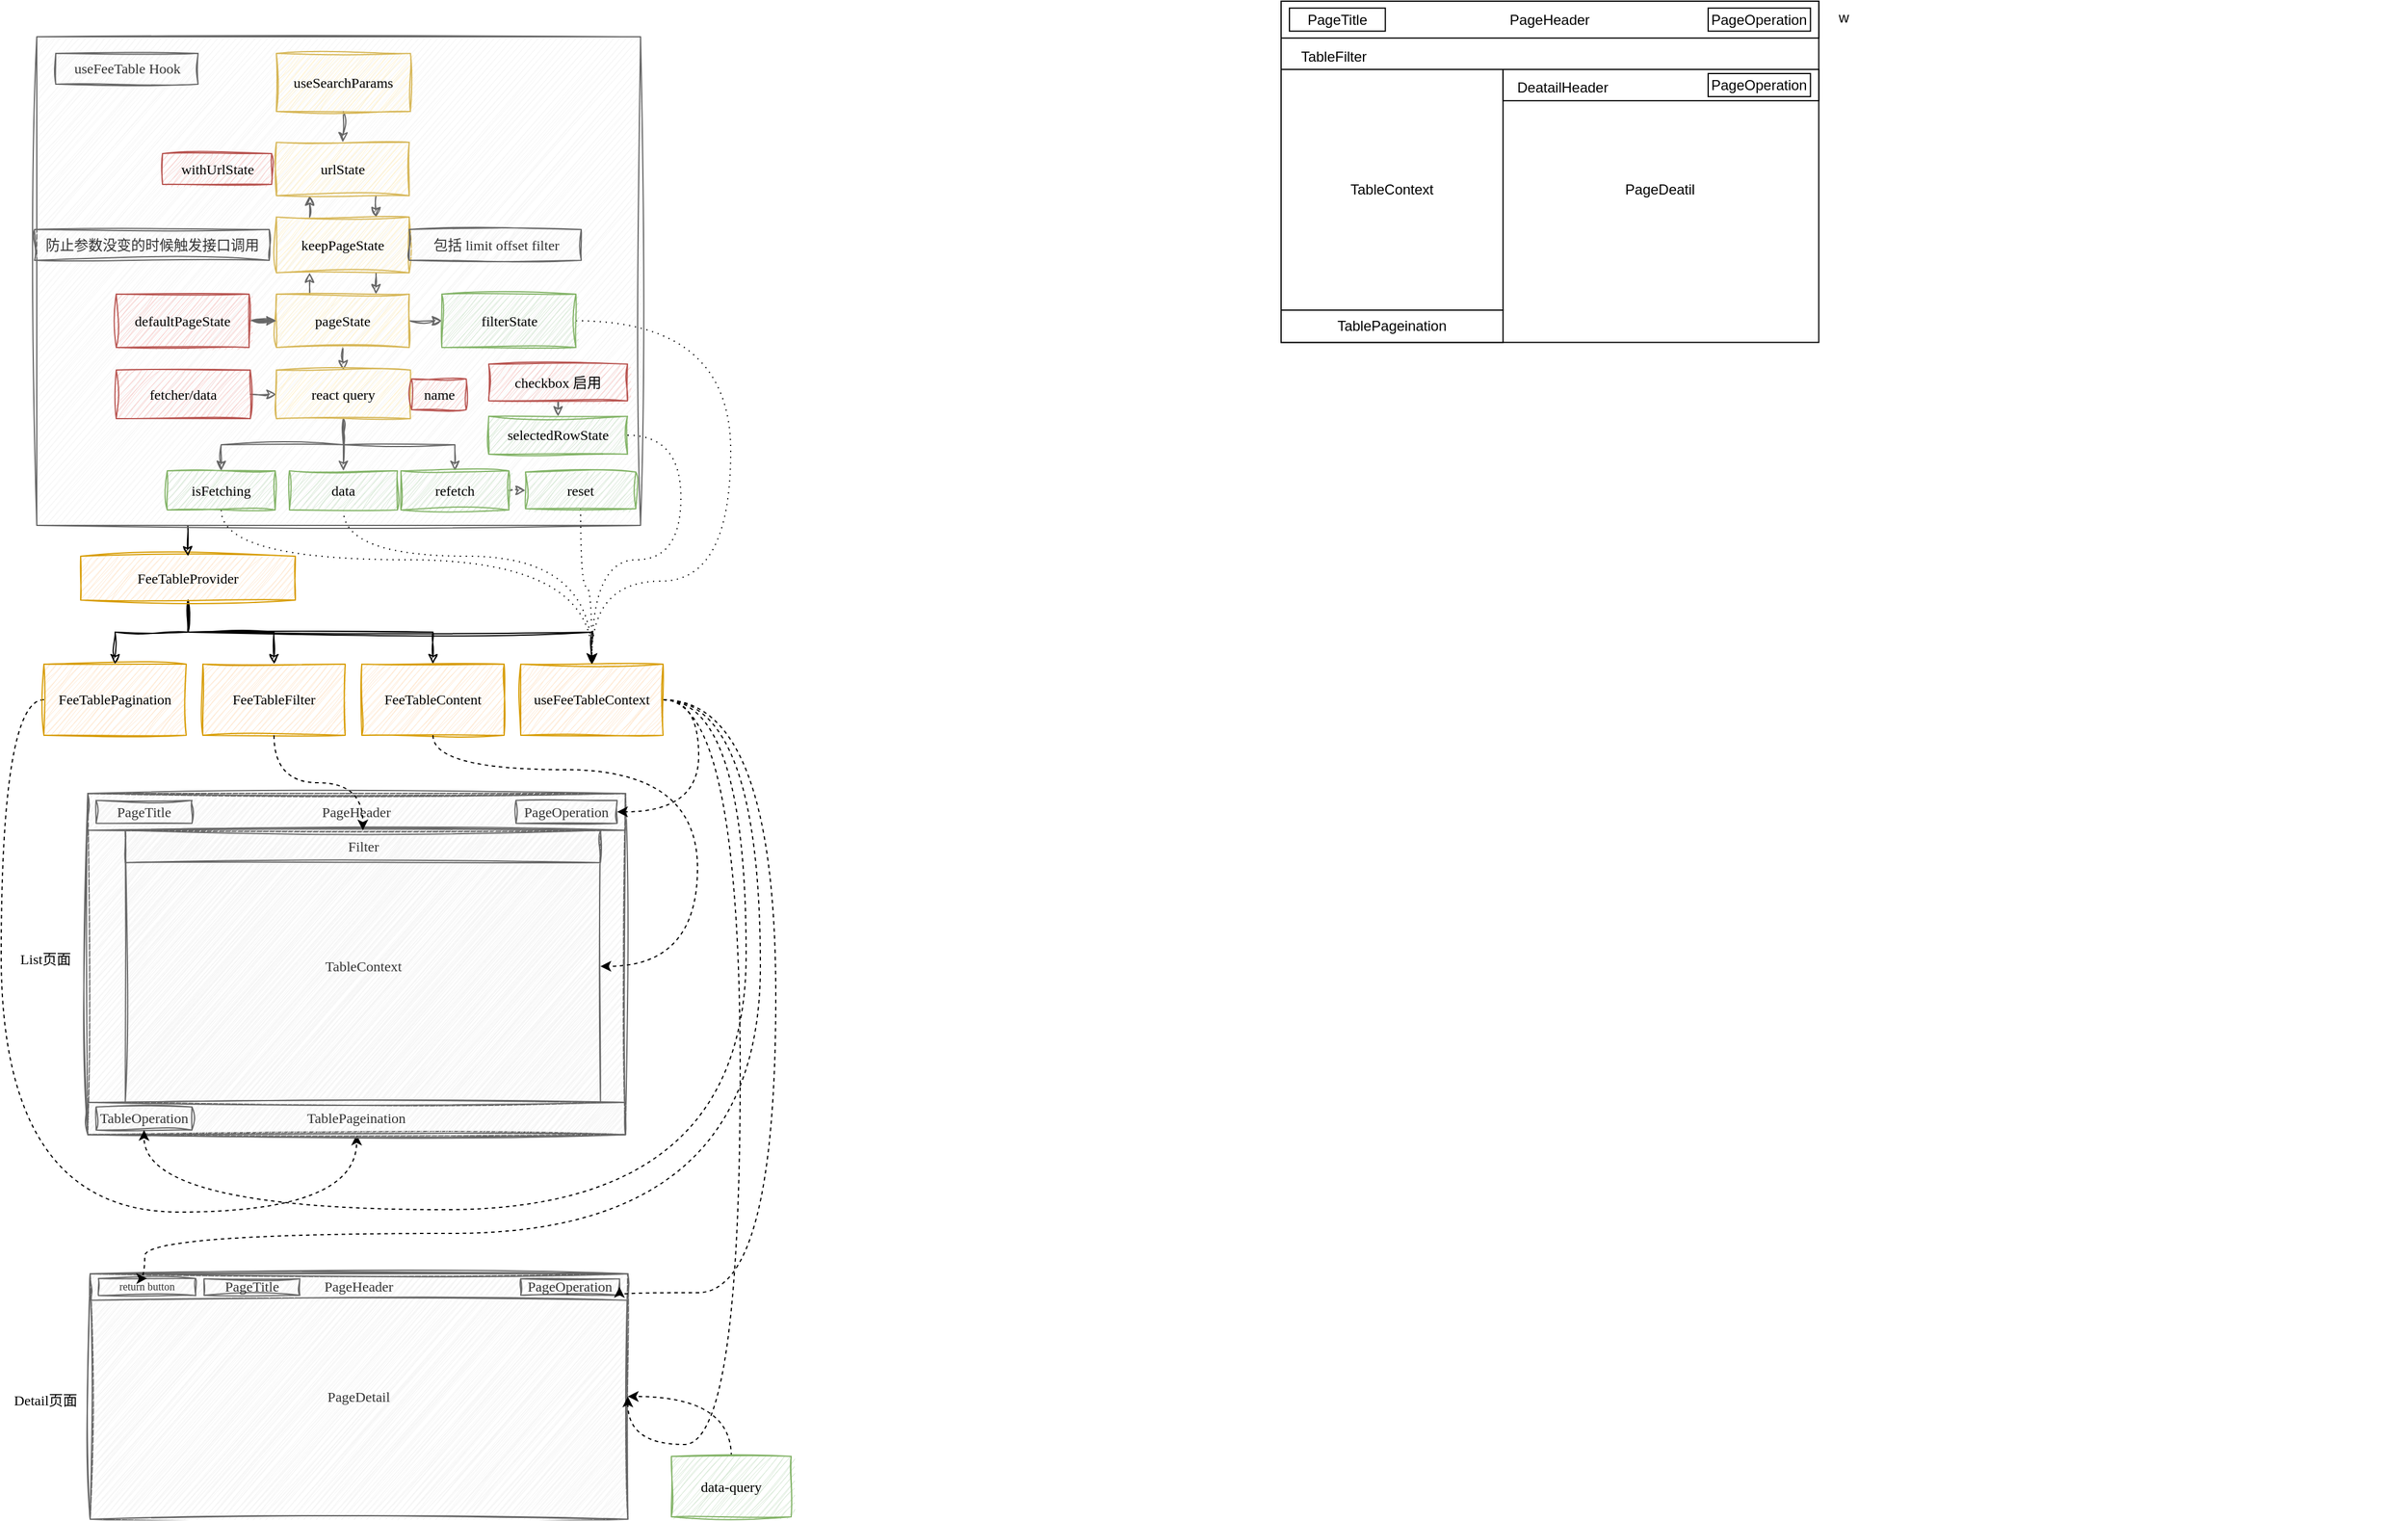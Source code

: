 <mxfile version="20.8.23" type="github">
  <diagram name="第 1 页" id="c5Gru5W-eX8UfuUOHiOT">
    <mxGraphModel dx="2316" dy="498" grid="0" gridSize="10" guides="1" tooltips="1" connect="1" arrows="1" fold="1" page="1" pageScale="1" pageWidth="827" pageHeight="1169" math="0" shadow="0">
      <root>
        <mxCell id="0" />
        <mxCell id="1" parent="0" />
        <mxCell id="LkF5VIXBnRj9gDnd6pt5-98" style="edgeStyle=orthogonalEdgeStyle;curved=1;rounded=0;orthogonalLoop=1;jettySize=auto;html=1;exitX=0;exitY=0.5;exitDx=0;exitDy=0;entryX=0.5;entryY=1;entryDx=0;entryDy=0;dashed=1;elbow=vertical;fontFamily=Comic Sans MS;" edge="1" parent="1" source="LkF5VIXBnRj9gDnd6pt5-40" target="LkF5VIXBnRj9gDnd6pt5-7">
          <mxGeometry relative="1" as="geometry">
            <Array as="points">
              <mxPoint x="-1567" y="712" />
              <mxPoint x="-1567" y="1144" />
              <mxPoint x="-1267" y="1144" />
            </Array>
          </mxGeometry>
        </mxCell>
        <mxCell id="LkF5VIXBnRj9gDnd6pt5-40" value="FeeTablePagination" style="rounded=0;whiteSpace=wrap;html=1;sketch=1;curveFitting=1;jiggle=2;fontFamily=Comic Sans MS;fillColor=#ffe6cc;strokeColor=#d79b00;" vertex="1" parent="1">
          <mxGeometry x="-1531" y="682" width="120" height="60" as="geometry" />
        </mxCell>
        <mxCell id="LkF5VIXBnRj9gDnd6pt5-45" style="edgeStyle=orthogonalEdgeStyle;rounded=0;orthogonalLoop=1;jettySize=auto;html=1;exitX=0.5;exitY=1;exitDx=0;exitDy=0;entryX=0.5;entryY=0;entryDx=0;entryDy=0;sketch=1;curveFitting=1;jiggle=2;fontFamily=Comic Sans MS;" edge="1" parent="1" source="LkF5VIXBnRj9gDnd6pt5-42" target="LkF5VIXBnRj9gDnd6pt5-40">
          <mxGeometry relative="1" as="geometry" />
        </mxCell>
        <mxCell id="LkF5VIXBnRj9gDnd6pt5-46" style="edgeStyle=orthogonalEdgeStyle;rounded=0;orthogonalLoop=1;jettySize=auto;html=1;exitX=0.5;exitY=1;exitDx=0;exitDy=0;sketch=1;curveFitting=1;jiggle=2;fontFamily=Comic Sans MS;" edge="1" parent="1" source="LkF5VIXBnRj9gDnd6pt5-42" target="LkF5VIXBnRj9gDnd6pt5-43">
          <mxGeometry relative="1" as="geometry" />
        </mxCell>
        <mxCell id="LkF5VIXBnRj9gDnd6pt5-47" style="edgeStyle=orthogonalEdgeStyle;rounded=0;orthogonalLoop=1;jettySize=auto;html=1;exitX=0.5;exitY=1;exitDx=0;exitDy=0;sketch=1;curveFitting=1;jiggle=2;fontFamily=Comic Sans MS;" edge="1" parent="1" source="LkF5VIXBnRj9gDnd6pt5-42" target="LkF5VIXBnRj9gDnd6pt5-44">
          <mxGeometry relative="1" as="geometry" />
        </mxCell>
        <mxCell id="LkF5VIXBnRj9gDnd6pt5-84" style="edgeStyle=orthogonalEdgeStyle;rounded=0;orthogonalLoop=1;jettySize=auto;html=1;exitX=0.5;exitY=1;exitDx=0;exitDy=0;entryX=0.5;entryY=0;entryDx=0;entryDy=0;sketch=1;curveFitting=1;jiggle=2;fontFamily=Comic Sans MS;" edge="1" parent="1" source="LkF5VIXBnRj9gDnd6pt5-42" target="LkF5VIXBnRj9gDnd6pt5-83">
          <mxGeometry relative="1" as="geometry" />
        </mxCell>
        <mxCell id="LkF5VIXBnRj9gDnd6pt5-42" value="FeeTableProvider" style="whiteSpace=wrap;html=1;sketch=1;curveFitting=1;jiggle=2;fontFamily=Comic Sans MS;fillColor=#ffe6cc;strokeColor=#d79b00;" vertex="1" parent="1">
          <mxGeometry x="-1500" y="591" width="181" height="37" as="geometry" />
        </mxCell>
        <mxCell id="LkF5VIXBnRj9gDnd6pt5-43" value="FeeTableFilter" style="rounded=0;whiteSpace=wrap;html=1;sketch=1;curveFitting=1;jiggle=2;fontFamily=Comic Sans MS;fillColor=#ffe6cc;strokeColor=#d79b00;" vertex="1" parent="1">
          <mxGeometry x="-1397" y="682" width="120" height="60" as="geometry" />
        </mxCell>
        <mxCell id="LkF5VIXBnRj9gDnd6pt5-44" value="FeeTableContent" style="rounded=0;whiteSpace=wrap;html=1;sketch=1;curveFitting=1;jiggle=2;fontFamily=Comic Sans MS;fillColor=#ffe6cc;strokeColor=#d79b00;" vertex="1" parent="1">
          <mxGeometry x="-1263" y="682" width="120" height="60" as="geometry" />
        </mxCell>
        <mxCell id="LkF5VIXBnRj9gDnd6pt5-102" style="edgeStyle=orthogonalEdgeStyle;rounded=0;orthogonalLoop=1;jettySize=auto;html=1;exitX=0.25;exitY=1;exitDx=0;exitDy=0;elbow=vertical;sketch=1;curveFitting=1;jiggle=2;fontFamily=Comic Sans MS;" edge="1" parent="1" source="LkF5VIXBnRj9gDnd6pt5-48" target="LkF5VIXBnRj9gDnd6pt5-42">
          <mxGeometry relative="1" as="geometry" />
        </mxCell>
        <mxCell id="LkF5VIXBnRj9gDnd6pt5-48" value="" style="whiteSpace=wrap;html=1;sketch=1;curveFitting=1;jiggle=2;fontFamily=Comic Sans MS;fillColor=#f5f5f5;fontColor=#333333;strokeColor=#666666;" vertex="1" parent="1">
          <mxGeometry x="-1537" y="153" width="509" height="412" as="geometry" />
        </mxCell>
        <mxCell id="LkF5VIXBnRj9gDnd6pt5-67" style="edgeStyle=orthogonalEdgeStyle;rounded=0;orthogonalLoop=1;jettySize=auto;html=1;exitX=0.25;exitY=0;exitDx=0;exitDy=0;entryX=0.25;entryY=1;entryDx=0;entryDy=0;sketch=1;curveFitting=1;jiggle=2;fontFamily=Comic Sans MS;fillColor=#f5f5f5;strokeColor=#666666;" edge="1" parent="1" source="LkF5VIXBnRj9gDnd6pt5-52" target="LkF5VIXBnRj9gDnd6pt5-53">
          <mxGeometry relative="1" as="geometry" />
        </mxCell>
        <mxCell id="LkF5VIXBnRj9gDnd6pt5-68" style="edgeStyle=orthogonalEdgeStyle;rounded=0;orthogonalLoop=1;jettySize=auto;html=1;exitX=0.75;exitY=1;exitDx=0;exitDy=0;entryX=0.75;entryY=0;entryDx=0;entryDy=0;sketch=1;curveFitting=1;jiggle=2;fontFamily=Comic Sans MS;fillColor=#f5f5f5;strokeColor=#666666;" edge="1" parent="1" source="LkF5VIXBnRj9gDnd6pt5-52" target="LkF5VIXBnRj9gDnd6pt5-55">
          <mxGeometry relative="1" as="geometry" />
        </mxCell>
        <mxCell id="LkF5VIXBnRj9gDnd6pt5-52" value="keepPageState" style="whiteSpace=wrap;html=1;sketch=1;curveFitting=1;jiggle=2;fontFamily=Comic Sans MS;fillColor=#fff2cc;strokeColor=#d6b656;" vertex="1" parent="1">
          <mxGeometry x="-1335" y="305" width="112" height="47" as="geometry" />
        </mxCell>
        <mxCell id="LkF5VIXBnRj9gDnd6pt5-66" style="edgeStyle=orthogonalEdgeStyle;rounded=0;orthogonalLoop=1;jettySize=auto;html=1;exitX=0.75;exitY=1;exitDx=0;exitDy=0;entryX=0.75;entryY=0;entryDx=0;entryDy=0;sketch=1;curveFitting=1;jiggle=2;fontFamily=Comic Sans MS;fillColor=#f5f5f5;strokeColor=#666666;" edge="1" parent="1" source="LkF5VIXBnRj9gDnd6pt5-53" target="LkF5VIXBnRj9gDnd6pt5-52">
          <mxGeometry relative="1" as="geometry" />
        </mxCell>
        <mxCell id="LkF5VIXBnRj9gDnd6pt5-53" value="urlState" style="whiteSpace=wrap;html=1;sketch=1;curveFitting=1;jiggle=2;fontFamily=Comic Sans MS;fillColor=#fff2cc;strokeColor=#d6b656;" vertex="1" parent="1">
          <mxGeometry x="-1335" y="242" width="112" height="45" as="geometry" />
        </mxCell>
        <mxCell id="LkF5VIXBnRj9gDnd6pt5-108" style="edgeStyle=orthogonalEdgeStyle;curved=1;orthogonalLoop=1;jettySize=auto;html=1;exitX=1;exitY=0.5;exitDx=0;exitDy=0;entryX=0.5;entryY=0;entryDx=0;entryDy=0;dashed=1;dashPattern=1 4;elbow=vertical;fontFamily=Comic Sans MS;" edge="1" parent="1" source="LkF5VIXBnRj9gDnd6pt5-54" target="LkF5VIXBnRj9gDnd6pt5-83">
          <mxGeometry relative="1" as="geometry">
            <Array as="points">
              <mxPoint x="-952" y="393" />
              <mxPoint x="-952" y="612" />
              <mxPoint x="-1069" y="612" />
            </Array>
          </mxGeometry>
        </mxCell>
        <mxCell id="LkF5VIXBnRj9gDnd6pt5-54" value="filterState" style="whiteSpace=wrap;html=1;sketch=1;curveFitting=1;jiggle=2;fontFamily=Comic Sans MS;fillColor=#d5e8d4;strokeColor=#82b366;" vertex="1" parent="1">
          <mxGeometry x="-1195.5" y="370" width="113" height="45" as="geometry" />
        </mxCell>
        <mxCell id="LkF5VIXBnRj9gDnd6pt5-69" style="edgeStyle=orthogonalEdgeStyle;rounded=0;orthogonalLoop=1;jettySize=auto;html=1;exitX=0.25;exitY=0;exitDx=0;exitDy=0;entryX=0.25;entryY=1;entryDx=0;entryDy=0;sketch=1;curveFitting=1;jiggle=2;fontFamily=Comic Sans MS;fillColor=#f5f5f5;strokeColor=#666666;" edge="1" parent="1" source="LkF5VIXBnRj9gDnd6pt5-55" target="LkF5VIXBnRj9gDnd6pt5-52">
          <mxGeometry relative="1" as="geometry" />
        </mxCell>
        <mxCell id="LkF5VIXBnRj9gDnd6pt5-73" style="edgeStyle=orthogonalEdgeStyle;rounded=0;orthogonalLoop=1;jettySize=auto;html=1;exitX=0.5;exitY=1;exitDx=0;exitDy=0;entryX=0.5;entryY=0;entryDx=0;entryDy=0;sketch=1;curveFitting=1;jiggle=2;fontFamily=Comic Sans MS;fillColor=#f5f5f5;strokeColor=#666666;" edge="1" parent="1" source="LkF5VIXBnRj9gDnd6pt5-55" target="LkF5VIXBnRj9gDnd6pt5-72">
          <mxGeometry relative="1" as="geometry" />
        </mxCell>
        <mxCell id="LkF5VIXBnRj9gDnd6pt5-82" style="edgeStyle=orthogonalEdgeStyle;rounded=0;orthogonalLoop=1;jettySize=auto;html=1;exitX=1;exitY=0.5;exitDx=0;exitDy=0;entryX=0;entryY=0.5;entryDx=0;entryDy=0;sketch=1;curveFitting=1;jiggle=2;fontFamily=Comic Sans MS;fillColor=#f5f5f5;strokeColor=#666666;" edge="1" parent="1" source="LkF5VIXBnRj9gDnd6pt5-55" target="LkF5VIXBnRj9gDnd6pt5-54">
          <mxGeometry relative="1" as="geometry" />
        </mxCell>
        <mxCell id="LkF5VIXBnRj9gDnd6pt5-55" value="pageState" style="whiteSpace=wrap;html=1;sketch=1;curveFitting=1;jiggle=2;fontFamily=Comic Sans MS;fillColor=#fff2cc;strokeColor=#d6b656;" vertex="1" parent="1">
          <mxGeometry x="-1335" y="370" width="112" height="45" as="geometry" />
        </mxCell>
        <mxCell id="LkF5VIXBnRj9gDnd6pt5-60" style="edgeStyle=orthogonalEdgeStyle;rounded=0;orthogonalLoop=1;jettySize=auto;html=1;exitX=0.5;exitY=1;exitDx=0;exitDy=0;entryX=0.5;entryY=0;entryDx=0;entryDy=0;sketch=1;curveFitting=1;jiggle=2;fontFamily=Comic Sans MS;fillColor=#f5f5f5;strokeColor=#666666;" edge="1" parent="1" source="LkF5VIXBnRj9gDnd6pt5-59" target="LkF5VIXBnRj9gDnd6pt5-53">
          <mxGeometry relative="1" as="geometry" />
        </mxCell>
        <mxCell id="LkF5VIXBnRj9gDnd6pt5-59" value="useSearchParams" style="whiteSpace=wrap;html=1;sketch=1;curveFitting=1;jiggle=2;fontFamily=Comic Sans MS;fillColor=#fff2cc;strokeColor=#d6b656;" vertex="1" parent="1">
          <mxGeometry x="-1335" y="167" width="113" height="49" as="geometry" />
        </mxCell>
        <mxCell id="LkF5VIXBnRj9gDnd6pt5-106" style="edgeStyle=orthogonalEdgeStyle;curved=1;orthogonalLoop=1;jettySize=auto;html=1;exitX=0.5;exitY=1;exitDx=0;exitDy=0;entryX=0.5;entryY=0;entryDx=0;entryDy=0;dashed=1;dashPattern=1 4;elbow=vertical;fontFamily=Comic Sans MS;" edge="1" parent="1" source="LkF5VIXBnRj9gDnd6pt5-61" target="LkF5VIXBnRj9gDnd6pt5-83">
          <mxGeometry relative="1" as="geometry">
            <Array as="points">
              <mxPoint x="-1381" y="594" />
              <mxPoint x="-1069" y="594" />
            </Array>
          </mxGeometry>
        </mxCell>
        <mxCell id="LkF5VIXBnRj9gDnd6pt5-61" value="isFetching" style="whiteSpace=wrap;html=1;sketch=1;curveFitting=1;jiggle=2;fontFamily=Comic Sans MS;fillColor=#d5e8d4;strokeColor=#82b366;" vertex="1" parent="1">
          <mxGeometry x="-1427" y="519" width="91" height="33" as="geometry" />
        </mxCell>
        <mxCell id="LkF5VIXBnRj9gDnd6pt5-65" style="edgeStyle=orthogonalEdgeStyle;rounded=0;orthogonalLoop=1;jettySize=auto;html=1;exitX=1;exitY=0.5;exitDx=0;exitDy=0;sketch=1;curveFitting=1;jiggle=2;fontFamily=Comic Sans MS;fillColor=#f5f5f5;strokeColor=#666666;" edge="1" parent="1" source="LkF5VIXBnRj9gDnd6pt5-64" target="LkF5VIXBnRj9gDnd6pt5-55">
          <mxGeometry relative="1" as="geometry" />
        </mxCell>
        <mxCell id="LkF5VIXBnRj9gDnd6pt5-64" value="defaultPageState" style="whiteSpace=wrap;html=1;sketch=1;curveFitting=1;jiggle=2;fontFamily=Comic Sans MS;fillColor=#f8cecc;strokeColor=#b85450;" vertex="1" parent="1">
          <mxGeometry x="-1470" y="370" width="112" height="45" as="geometry" />
        </mxCell>
        <mxCell id="LkF5VIXBnRj9gDnd6pt5-70" value="防止参数没变的时候触发接口调用" style="text;html=1;align=center;verticalAlign=middle;resizable=0;points=[];autosize=1;sketch=1;curveFitting=1;jiggle=2;fontFamily=Comic Sans MS;fillColor=#f5f5f5;fontColor=#333333;strokeColor=#666666;" vertex="1" parent="1">
          <mxGeometry x="-1539" y="315.5" width="198" height="26" as="geometry" />
        </mxCell>
        <mxCell id="LkF5VIXBnRj9gDnd6pt5-74" style="edgeStyle=orthogonalEdgeStyle;rounded=0;orthogonalLoop=1;jettySize=auto;html=1;exitX=1;exitY=0.5;exitDx=0;exitDy=0;entryX=0;entryY=0.5;entryDx=0;entryDy=0;sketch=1;curveFitting=1;jiggle=2;fontFamily=Comic Sans MS;fillColor=#f5f5f5;strokeColor=#666666;" edge="1" parent="1" source="LkF5VIXBnRj9gDnd6pt5-71" target="LkF5VIXBnRj9gDnd6pt5-72">
          <mxGeometry relative="1" as="geometry" />
        </mxCell>
        <mxCell id="LkF5VIXBnRj9gDnd6pt5-71" value="fetcher/data" style="whiteSpace=wrap;html=1;sketch=1;curveFitting=1;jiggle=2;fontFamily=Comic Sans MS;fillColor=#f8cecc;strokeColor=#b85450;" vertex="1" parent="1">
          <mxGeometry x="-1470" y="434" width="113" height="41" as="geometry" />
        </mxCell>
        <mxCell id="LkF5VIXBnRj9gDnd6pt5-79" style="edgeStyle=orthogonalEdgeStyle;rounded=0;orthogonalLoop=1;jettySize=auto;html=1;exitX=0.5;exitY=1;exitDx=0;exitDy=0;entryX=0.5;entryY=0;entryDx=0;entryDy=0;sketch=1;curveFitting=1;jiggle=2;fontFamily=Comic Sans MS;fillColor=#f5f5f5;strokeColor=#666666;" edge="1" parent="1" source="LkF5VIXBnRj9gDnd6pt5-72" target="LkF5VIXBnRj9gDnd6pt5-76">
          <mxGeometry relative="1" as="geometry" />
        </mxCell>
        <mxCell id="LkF5VIXBnRj9gDnd6pt5-80" style="edgeStyle=orthogonalEdgeStyle;rounded=0;orthogonalLoop=1;jettySize=auto;html=1;exitX=0.5;exitY=1;exitDx=0;exitDy=0;sketch=1;curveFitting=1;jiggle=2;fontFamily=Comic Sans MS;fillColor=#f5f5f5;strokeColor=#666666;" edge="1" parent="1" source="LkF5VIXBnRj9gDnd6pt5-72" target="LkF5VIXBnRj9gDnd6pt5-77">
          <mxGeometry relative="1" as="geometry" />
        </mxCell>
        <mxCell id="LkF5VIXBnRj9gDnd6pt5-81" style="edgeStyle=orthogonalEdgeStyle;rounded=0;orthogonalLoop=1;jettySize=auto;html=1;exitX=0.5;exitY=1;exitDx=0;exitDy=0;sketch=1;curveFitting=1;jiggle=2;fontFamily=Comic Sans MS;fillColor=#f5f5f5;strokeColor=#666666;" edge="1" parent="1" source="LkF5VIXBnRj9gDnd6pt5-72" target="LkF5VIXBnRj9gDnd6pt5-61">
          <mxGeometry relative="1" as="geometry" />
        </mxCell>
        <mxCell id="LkF5VIXBnRj9gDnd6pt5-72" value="react query" style="whiteSpace=wrap;html=1;sketch=1;curveFitting=1;jiggle=2;fontFamily=Comic Sans MS;fillColor=#fff2cc;strokeColor=#d6b656;" vertex="1" parent="1">
          <mxGeometry x="-1335" y="434" width="113" height="41" as="geometry" />
        </mxCell>
        <mxCell id="LkF5VIXBnRj9gDnd6pt5-75" value="包括 limit offset filter" style="text;html=1;align=center;verticalAlign=middle;resizable=0;points=[];autosize=1;sketch=1;curveFitting=1;jiggle=2;fontFamily=Comic Sans MS;fillColor=#f5f5f5;fontColor=#333333;strokeColor=#666666;" vertex="1" parent="1">
          <mxGeometry x="-1223" y="315.5" width="145" height="26" as="geometry" />
        </mxCell>
        <mxCell id="LkF5VIXBnRj9gDnd6pt5-103" style="edgeStyle=orthogonalEdgeStyle;orthogonalLoop=1;jettySize=auto;html=1;exitX=0.5;exitY=1;exitDx=0;exitDy=0;entryX=0.5;entryY=0;entryDx=0;entryDy=0;elbow=vertical;curved=1;dashed=1;dashPattern=1 4;fontFamily=Comic Sans MS;" edge="1" parent="1" source="LkF5VIXBnRj9gDnd6pt5-76" target="LkF5VIXBnRj9gDnd6pt5-83">
          <mxGeometry relative="1" as="geometry">
            <Array as="points">
              <mxPoint x="-1278" y="591" />
              <mxPoint x="-1069" y="591" />
            </Array>
          </mxGeometry>
        </mxCell>
        <mxCell id="LkF5VIXBnRj9gDnd6pt5-76" value="data" style="whiteSpace=wrap;html=1;sketch=1;curveFitting=1;jiggle=2;fontFamily=Comic Sans MS;fillColor=#d5e8d4;strokeColor=#82b366;" vertex="1" parent="1">
          <mxGeometry x="-1324" y="519" width="91" height="33" as="geometry" />
        </mxCell>
        <mxCell id="LkF5VIXBnRj9gDnd6pt5-94" style="edgeStyle=orthogonalEdgeStyle;curved=1;rounded=0;orthogonalLoop=1;jettySize=auto;html=1;exitX=1;exitY=0.5;exitDx=0;exitDy=0;entryX=0;entryY=0.5;entryDx=0;entryDy=0;dashed=1;elbow=vertical;sketch=1;curveFitting=1;jiggle=2;fontFamily=Comic Sans MS;fillColor=#f5f5f5;strokeColor=#666666;" edge="1" parent="1" source="LkF5VIXBnRj9gDnd6pt5-77" target="LkF5VIXBnRj9gDnd6pt5-93">
          <mxGeometry relative="1" as="geometry" />
        </mxCell>
        <mxCell id="LkF5VIXBnRj9gDnd6pt5-77" value="refetch" style="whiteSpace=wrap;html=1;sketch=1;curveFitting=1;jiggle=2;fontFamily=Comic Sans MS;fillColor=#d5e8d4;strokeColor=#82b366;" vertex="1" parent="1">
          <mxGeometry x="-1230" y="519" width="91" height="33" as="geometry" />
        </mxCell>
        <mxCell id="LkF5VIXBnRj9gDnd6pt5-39" value="w" style="group" vertex="1" connectable="0" parent="1">
          <mxGeometry x="-488" y="123" width="949" height="1280" as="geometry" />
        </mxCell>
        <mxCell id="LkF5VIXBnRj9gDnd6pt5-13" value="" style="group;sketch=1;curveFitting=1;jiggle=2;fontFamily=Comic Sans MS;fillColor=#f5f5f5;fontColor=#333333;strokeColor=#666666;" vertex="1" connectable="0" parent="LkF5VIXBnRj9gDnd6pt5-39">
          <mxGeometry x="-1005.997" y="667.999" width="453.283" height="287.713" as="geometry" />
        </mxCell>
        <mxCell id="LkF5VIXBnRj9gDnd6pt5-1" value="" style="rounded=0;whiteSpace=wrap;html=1;sketch=1;curveFitting=1;jiggle=2;fontFamily=Comic Sans MS;fillColor=#f5f5f5;fontColor=#333333;strokeColor=#666666;" vertex="1" parent="LkF5VIXBnRj9gDnd6pt5-13">
          <mxGeometry width="453.283" height="287.713" as="geometry" />
        </mxCell>
        <mxCell id="LkF5VIXBnRj9gDnd6pt5-4" value="PageHeader" style="rounded=0;whiteSpace=wrap;html=1;sketch=1;curveFitting=1;jiggle=2;fontFamily=Comic Sans MS;fillColor=#f5f5f5;fontColor=#333333;strokeColor=#666666;" vertex="1" parent="LkF5VIXBnRj9gDnd6pt5-13">
          <mxGeometry width="453.283" height="31.104" as="geometry" />
        </mxCell>
        <mxCell id="LkF5VIXBnRj9gDnd6pt5-5" value="PageOperation" style="rounded=0;whiteSpace=wrap;html=1;sketch=1;curveFitting=1;jiggle=2;fontFamily=Comic Sans MS;fillColor=#f5f5f5;fontColor=#333333;strokeColor=#666666;" vertex="1" parent="LkF5VIXBnRj9gDnd6pt5-13">
          <mxGeometry x="361" y="5.83" width="85.25" height="19.44" as="geometry" />
        </mxCell>
        <mxCell id="LkF5VIXBnRj9gDnd6pt5-6" value="TableContext" style="rounded=0;whiteSpace=wrap;html=1;sketch=1;curveFitting=1;jiggle=2;fontFamily=Comic Sans MS;fillColor=#f5f5f5;fontColor=#333333;strokeColor=#666666;" vertex="1" parent="LkF5VIXBnRj9gDnd6pt5-13">
          <mxGeometry x="31.624" y="31.104" width="400.575" height="229.393" as="geometry" />
        </mxCell>
        <mxCell id="LkF5VIXBnRj9gDnd6pt5-7" value="TablePageination" style="rounded=0;whiteSpace=wrap;html=1;sketch=1;curveFitting=1;jiggle=2;fontFamily=Comic Sans MS;fillColor=#f5f5f5;fontColor=#333333;strokeColor=#666666;" vertex="1" parent="LkF5VIXBnRj9gDnd6pt5-13">
          <mxGeometry y="260.497" width="453.283" height="27.216" as="geometry" />
        </mxCell>
        <mxCell id="LkF5VIXBnRj9gDnd6pt5-8" value="PageTitle" style="rounded=0;whiteSpace=wrap;html=1;sketch=1;curveFitting=1;jiggle=2;fontFamily=Comic Sans MS;fillColor=#f5f5f5;fontColor=#333333;strokeColor=#666666;" vertex="1" parent="LkF5VIXBnRj9gDnd6pt5-13">
          <mxGeometry x="7.028" y="5.832" width="80.818" height="19.44" as="geometry" />
        </mxCell>
        <mxCell id="LkF5VIXBnRj9gDnd6pt5-9" value="Filter" style="rounded=0;whiteSpace=wrap;html=1;sketch=1;curveFitting=1;jiggle=2;fontFamily=Comic Sans MS;fillColor=#f5f5f5;fontColor=#333333;strokeColor=#666666;" vertex="1" parent="LkF5VIXBnRj9gDnd6pt5-13">
          <mxGeometry x="31.624" y="31.104" width="400.575" height="27.216" as="geometry" />
        </mxCell>
        <mxCell id="LkF5VIXBnRj9gDnd6pt5-12" value="TableOperation" style="rounded=0;whiteSpace=wrap;html=1;sketch=1;curveFitting=1;jiggle=2;fontFamily=Comic Sans MS;fillColor=#f5f5f5;fontColor=#333333;strokeColor=#666666;" vertex="1" parent="LkF5VIXBnRj9gDnd6pt5-13">
          <mxGeometry x="7.028" y="264.385" width="80.818" height="19.44" as="geometry" />
        </mxCell>
        <mxCell id="LkF5VIXBnRj9gDnd6pt5-14" value="" style="group" vertex="1" connectable="0" parent="LkF5VIXBnRj9gDnd6pt5-39">
          <mxGeometry width="453.283" height="287.713" as="geometry" />
        </mxCell>
        <mxCell id="LkF5VIXBnRj9gDnd6pt5-15" value="" style="rounded=0;whiteSpace=wrap;html=1;" vertex="1" parent="LkF5VIXBnRj9gDnd6pt5-14">
          <mxGeometry width="453.283" height="287.713" as="geometry" />
        </mxCell>
        <mxCell id="LkF5VIXBnRj9gDnd6pt5-16" value="PageHeader" style="rounded=0;whiteSpace=wrap;html=1;" vertex="1" parent="LkF5VIXBnRj9gDnd6pt5-14">
          <mxGeometry width="453.283" height="31.104" as="geometry" />
        </mxCell>
        <mxCell id="LkF5VIXBnRj9gDnd6pt5-17" value="PageOperation" style="rounded=0;whiteSpace=wrap;html=1;" vertex="1" parent="LkF5VIXBnRj9gDnd6pt5-14">
          <mxGeometry x="360" y="5.83" width="86.25" height="19.44" as="geometry" />
        </mxCell>
        <mxCell id="LkF5VIXBnRj9gDnd6pt5-18" value="TableContext" style="rounded=0;whiteSpace=wrap;html=1;" vertex="1" parent="LkF5VIXBnRj9gDnd6pt5-14">
          <mxGeometry y="57.543" width="187.1" height="202.957" as="geometry" />
        </mxCell>
        <mxCell id="LkF5VIXBnRj9gDnd6pt5-19" value="TablePageination" style="rounded=0;whiteSpace=wrap;html=1;" vertex="1" parent="LkF5VIXBnRj9gDnd6pt5-14">
          <mxGeometry y="260.5" width="187.1" height="27.213" as="geometry" />
        </mxCell>
        <mxCell id="LkF5VIXBnRj9gDnd6pt5-20" value="PageTitle" style="rounded=0;whiteSpace=wrap;html=1;" vertex="1" parent="LkF5VIXBnRj9gDnd6pt5-14">
          <mxGeometry x="7.028" y="5.832" width="80.818" height="19.44" as="geometry" />
        </mxCell>
        <mxCell id="LkF5VIXBnRj9gDnd6pt5-33" value="PageDeatil" style="text;html=1;align=center;verticalAlign=middle;resizable=0;points=[];autosize=1;strokeColor=none;fillColor=none;" vertex="1" parent="LkF5VIXBnRj9gDnd6pt5-14">
          <mxGeometry x="280.649" y="146.254" width="77" height="26" as="geometry" />
        </mxCell>
        <mxCell id="LkF5VIXBnRj9gDnd6pt5-34" value="" style="rounded=0;whiteSpace=wrap;html=1;" vertex="1" parent="LkF5VIXBnRj9gDnd6pt5-14">
          <mxGeometry x="187.1" y="57.543" width="266.183" height="26.374" as="geometry" />
        </mxCell>
        <mxCell id="LkF5VIXBnRj9gDnd6pt5-36" value="PageOperation" style="rounded=0;whiteSpace=wrap;html=1;" vertex="1" parent="LkF5VIXBnRj9gDnd6pt5-14">
          <mxGeometry x="360" y="61.01" width="86.25" height="19.44" as="geometry" />
        </mxCell>
        <mxCell id="LkF5VIXBnRj9gDnd6pt5-37" value="DeatailHeader" style="text;html=1;align=center;verticalAlign=middle;resizable=0;points=[];autosize=1;strokeColor=none;fillColor=none;" vertex="1" parent="LkF5VIXBnRj9gDnd6pt5-14">
          <mxGeometry x="189.028" y="60.34" width="95" height="26" as="geometry" />
        </mxCell>
        <mxCell id="LkF5VIXBnRj9gDnd6pt5-38" value="TableFilter" style="text;html=1;align=center;verticalAlign=middle;resizable=0;points=[];autosize=1;strokeColor=none;fillColor=none;" vertex="1" parent="LkF5VIXBnRj9gDnd6pt5-14">
          <mxGeometry x="7.031" y="34.366" width="73" height="26" as="geometry" />
        </mxCell>
        <mxCell id="LkF5VIXBnRj9gDnd6pt5-24" value="" style="group;sketch=1;curveFitting=1;jiggle=2;fontFamily=Comic Sans MS;fillColor=#f5f5f5;fontColor=#333333;strokeColor=#666666;" vertex="1" connectable="0" parent="LkF5VIXBnRj9gDnd6pt5-39">
          <mxGeometry x="-1004" y="1073" width="453.28" height="207" as="geometry" />
        </mxCell>
        <mxCell id="LkF5VIXBnRj9gDnd6pt5-25" value="PageDetail" style="rounded=0;whiteSpace=wrap;html=1;sketch=1;curveFitting=1;jiggle=2;fontFamily=Comic Sans MS;fillColor=#f5f5f5;fontColor=#333333;strokeColor=#666666;" vertex="1" parent="LkF5VIXBnRj9gDnd6pt5-24">
          <mxGeometry width="453.28" height="207" as="geometry" />
        </mxCell>
        <mxCell id="LkF5VIXBnRj9gDnd6pt5-26" value="PageHeader" style="rounded=0;whiteSpace=wrap;html=1;sketch=1;curveFitting=1;jiggle=2;fontFamily=Comic Sans MS;fillColor=#f5f5f5;fontColor=#333333;strokeColor=#666666;" vertex="1" parent="LkF5VIXBnRj9gDnd6pt5-24">
          <mxGeometry width="453.28" height="22.378" as="geometry" />
        </mxCell>
        <mxCell id="LkF5VIXBnRj9gDnd6pt5-27" value="PageOperation" style="rounded=0;whiteSpace=wrap;html=1;sketch=1;curveFitting=1;jiggle=2;fontFamily=Comic Sans MS;fillColor=#f5f5f5;fontColor=#333333;strokeColor=#666666;" vertex="1" parent="LkF5VIXBnRj9gDnd6pt5-24">
          <mxGeometry x="362.998" y="4.194" width="83.25" height="13.986" as="geometry" />
        </mxCell>
        <mxCell id="LkF5VIXBnRj9gDnd6pt5-30" value="PageTitle" style="rounded=0;whiteSpace=wrap;html=1;sketch=1;curveFitting=1;jiggle=2;fontFamily=Comic Sans MS;fillColor=#f5f5f5;fontColor=#333333;strokeColor=#666666;" vertex="1" parent="LkF5VIXBnRj9gDnd6pt5-24">
          <mxGeometry x="95.997" y="4.196" width="80.817" height="13.986" as="geometry" />
        </mxCell>
        <mxCell id="LkF5VIXBnRj9gDnd6pt5-118" value="return button" style="whiteSpace=wrap;html=1;sketch=1;curveFitting=1;jiggle=2;fontFamily=Comic Sans MS;fontSize=9;fillColor=#f5f5f5;fontColor=#333333;strokeColor=#666666;" vertex="1" parent="LkF5VIXBnRj9gDnd6pt5-24">
          <mxGeometry x="7" y="3.97" width="82" height="14.43" as="geometry" />
        </mxCell>
        <mxCell id="LkF5VIXBnRj9gDnd6pt5-105" style="edgeStyle=orthogonalEdgeStyle;curved=1;orthogonalLoop=1;jettySize=auto;html=1;exitX=1;exitY=0.5;exitDx=0;exitDy=0;entryX=0.5;entryY=0;entryDx=0;entryDy=0;dashed=1;dashPattern=1 4;elbow=vertical;fontFamily=Comic Sans MS;" edge="1" parent="1" source="LkF5VIXBnRj9gDnd6pt5-56" target="LkF5VIXBnRj9gDnd6pt5-83">
          <mxGeometry relative="1" as="geometry">
            <Array as="points">
              <mxPoint x="-994" y="489" />
              <mxPoint x="-994" y="594" />
              <mxPoint x="-1069" y="594" />
            </Array>
          </mxGeometry>
        </mxCell>
        <mxCell id="LkF5VIXBnRj9gDnd6pt5-56" value="selectedRowState" style="whiteSpace=wrap;html=1;sketch=1;curveFitting=1;jiggle=2;fontFamily=Comic Sans MS;fillColor=#d5e8d4;strokeColor=#82b366;" vertex="1" parent="1">
          <mxGeometry x="-1156" y="473" width="117" height="32" as="geometry" />
        </mxCell>
        <mxCell id="LkF5VIXBnRj9gDnd6pt5-100" style="edgeStyle=orthogonalEdgeStyle;curved=1;rounded=0;orthogonalLoop=1;jettySize=auto;html=1;exitX=1;exitY=0.5;exitDx=0;exitDy=0;entryX=1;entryY=0.5;entryDx=0;entryDy=0;dashed=1;elbow=vertical;fontFamily=Comic Sans MS;" edge="1" parent="1" source="LkF5VIXBnRj9gDnd6pt5-83" target="LkF5VIXBnRj9gDnd6pt5-5">
          <mxGeometry relative="1" as="geometry">
            <Array as="points">
              <mxPoint x="-979" y="712" />
              <mxPoint x="-979" y="807" />
            </Array>
          </mxGeometry>
        </mxCell>
        <mxCell id="LkF5VIXBnRj9gDnd6pt5-101" style="edgeStyle=orthogonalEdgeStyle;curved=1;rounded=0;orthogonalLoop=1;jettySize=auto;html=1;exitX=1;exitY=0.5;exitDx=0;exitDy=0;entryX=0.5;entryY=1;entryDx=0;entryDy=0;dashed=1;elbow=vertical;fontFamily=Comic Sans MS;" edge="1" parent="1" source="LkF5VIXBnRj9gDnd6pt5-83" target="LkF5VIXBnRj9gDnd6pt5-12">
          <mxGeometry relative="1" as="geometry">
            <Array as="points">
              <mxPoint x="-939" y="712" />
              <mxPoint x="-939" y="1142" />
              <mxPoint x="-1447" y="1142" />
            </Array>
          </mxGeometry>
        </mxCell>
        <mxCell id="LkF5VIXBnRj9gDnd6pt5-114" style="edgeStyle=orthogonalEdgeStyle;orthogonalLoop=1;jettySize=auto;html=1;exitX=1;exitY=0.5;exitDx=0;exitDy=0;entryX=1;entryY=0.5;entryDx=0;entryDy=0;elbow=vertical;curved=1;dashed=1;fontFamily=Comic Sans MS;" edge="1" parent="1" source="LkF5VIXBnRj9gDnd6pt5-83" target="LkF5VIXBnRj9gDnd6pt5-27">
          <mxGeometry relative="1" as="geometry">
            <Array as="points">
              <mxPoint x="-914" y="712" />
              <mxPoint x="-914" y="1212" />
            </Array>
          </mxGeometry>
        </mxCell>
        <mxCell id="LkF5VIXBnRj9gDnd6pt5-119" style="edgeStyle=orthogonalEdgeStyle;curved=1;orthogonalLoop=1;jettySize=auto;html=1;exitX=1;exitY=0.5;exitDx=0;exitDy=0;entryX=0.5;entryY=0;entryDx=0;entryDy=0;dashed=1;elbow=vertical;fontFamily=Comic Sans MS;" edge="1" parent="1" source="LkF5VIXBnRj9gDnd6pt5-83" target="LkF5VIXBnRj9gDnd6pt5-118">
          <mxGeometry relative="1" as="geometry">
            <Array as="points">
              <mxPoint x="-927" y="712" />
              <mxPoint x="-927" y="1162" />
              <mxPoint x="-1446" y="1162" />
            </Array>
          </mxGeometry>
        </mxCell>
        <mxCell id="LkF5VIXBnRj9gDnd6pt5-122" style="edgeStyle=orthogonalEdgeStyle;curved=1;orthogonalLoop=1;jettySize=auto;html=1;exitX=1;exitY=0.5;exitDx=0;exitDy=0;entryX=1;entryY=0.5;entryDx=0;entryDy=0;dashed=1;elbow=vertical;fontFamily=Comic Sans MS;" edge="1" parent="1" source="LkF5VIXBnRj9gDnd6pt5-83" target="LkF5VIXBnRj9gDnd6pt5-25">
          <mxGeometry relative="1" as="geometry">
            <Array as="points">
              <mxPoint x="-944" y="712" />
              <mxPoint x="-944" y="1340" />
            </Array>
          </mxGeometry>
        </mxCell>
        <mxCell id="LkF5VIXBnRj9gDnd6pt5-83" value="useFeeTableContext" style="rounded=0;whiteSpace=wrap;html=1;sketch=1;curveFitting=1;jiggle=2;fontFamily=Comic Sans MS;fillColor=#ffe6cc;strokeColor=#d79b00;" vertex="1" parent="1">
          <mxGeometry x="-1129" y="682" width="120" height="60" as="geometry" />
        </mxCell>
        <mxCell id="LkF5VIXBnRj9gDnd6pt5-86" value="useFeeTable Hook" style="text;html=1;align=center;verticalAlign=middle;resizable=0;points=[];autosize=1;sketch=1;curveFitting=1;jiggle=2;fontFamily=Comic Sans MS;fillColor=#f5f5f5;fontColor=#333333;strokeColor=#666666;" vertex="1" parent="1">
          <mxGeometry x="-1521" y="167" width="120" height="26" as="geometry" />
        </mxCell>
        <mxCell id="LkF5VIXBnRj9gDnd6pt5-90" style="edgeStyle=orthogonalEdgeStyle;curved=1;rounded=0;orthogonalLoop=1;jettySize=auto;html=1;exitX=0.5;exitY=1;exitDx=0;exitDy=0;elbow=vertical;dashed=1;fontFamily=Comic Sans MS;" edge="1" parent="1" source="LkF5VIXBnRj9gDnd6pt5-43" target="LkF5VIXBnRj9gDnd6pt5-9">
          <mxGeometry relative="1" as="geometry" />
        </mxCell>
        <mxCell id="LkF5VIXBnRj9gDnd6pt5-104" style="edgeStyle=orthogonalEdgeStyle;curved=1;orthogonalLoop=1;jettySize=auto;html=1;exitX=0.5;exitY=1;exitDx=0;exitDy=0;entryX=0.5;entryY=0;entryDx=0;entryDy=0;dashed=1;dashPattern=1 4;elbow=vertical;fontFamily=Comic Sans MS;" edge="1" parent="1" source="LkF5VIXBnRj9gDnd6pt5-93" target="LkF5VIXBnRj9gDnd6pt5-83">
          <mxGeometry relative="1" as="geometry" />
        </mxCell>
        <mxCell id="LkF5VIXBnRj9gDnd6pt5-93" value="reset" style="whiteSpace=wrap;html=1;sketch=1;curveFitting=1;jiggle=2;fontFamily=Comic Sans MS;fillColor=#d5e8d4;strokeColor=#82b366;" vertex="1" parent="1">
          <mxGeometry x="-1125" y="520" width="93" height="31" as="geometry" />
        </mxCell>
        <mxCell id="LkF5VIXBnRj9gDnd6pt5-110" style="edgeStyle=orthogonalEdgeStyle;orthogonalLoop=1;jettySize=auto;html=1;exitX=0.5;exitY=1;exitDx=0;exitDy=0;entryX=0.5;entryY=0;entryDx=0;entryDy=0;elbow=vertical;rounded=0;sketch=1;curveFitting=1;jiggle=2;fontFamily=Comic Sans MS;fillColor=#f5f5f5;strokeColor=#666666;" edge="1" parent="1" source="LkF5VIXBnRj9gDnd6pt5-109" target="LkF5VIXBnRj9gDnd6pt5-56">
          <mxGeometry relative="1" as="geometry" />
        </mxCell>
        <mxCell id="LkF5VIXBnRj9gDnd6pt5-109" value="checkbox 启用" style="whiteSpace=wrap;html=1;sketch=1;curveFitting=1;jiggle=2;fontFamily=Comic Sans MS;fillColor=#f8cecc;strokeColor=#b85450;" vertex="1" parent="1">
          <mxGeometry x="-1156" y="429" width="117" height="31" as="geometry" />
        </mxCell>
        <mxCell id="LkF5VIXBnRj9gDnd6pt5-112" value="withUrlState" style="text;html=1;align=center;verticalAlign=middle;resizable=0;points=[];autosize=1;sketch=1;curveFitting=1;jiggle=2;fontFamily=Comic Sans MS;fillColor=#f8cecc;strokeColor=#b85450;" vertex="1" parent="1">
          <mxGeometry x="-1431" y="251.5" width="92" height="26" as="geometry" />
        </mxCell>
        <mxCell id="LkF5VIXBnRj9gDnd6pt5-113" value="name" style="text;html=1;align=center;verticalAlign=middle;resizable=0;points=[];autosize=1;sketch=1;curveFitting=1;jiggle=2;fontFamily=Comic Sans MS;fillColor=#f8cecc;strokeColor=#b85450;" vertex="1" parent="1">
          <mxGeometry x="-1221" y="441.5" width="46" height="26" as="geometry" />
        </mxCell>
        <mxCell id="LkF5VIXBnRj9gDnd6pt5-115" value="List页面" style="text;html=1;align=center;verticalAlign=middle;resizable=0;points=[];autosize=1;strokeColor=none;fillColor=none;sketch=1;curveFitting=1;jiggle=2;fontFamily=Comic Sans MS;" vertex="1" parent="1">
          <mxGeometry x="-1562" y="918" width="63" height="26" as="geometry" />
        </mxCell>
        <mxCell id="LkF5VIXBnRj9gDnd6pt5-116" value="Detail页面" style="text;html=1;align=center;verticalAlign=middle;resizable=0;points=[];autosize=1;strokeColor=none;fillColor=none;sketch=1;curveFitting=1;jiggle=2;fontFamily=Comic Sans MS;" vertex="1" parent="1">
          <mxGeometry x="-1568" y="1290" width="76" height="26" as="geometry" />
        </mxCell>
        <mxCell id="LkF5VIXBnRj9gDnd6pt5-97" style="edgeStyle=orthogonalEdgeStyle;curved=1;rounded=0;orthogonalLoop=1;jettySize=auto;html=1;exitX=0.5;exitY=1;exitDx=0;exitDy=0;entryX=1;entryY=0.5;entryDx=0;entryDy=0;dashed=1;elbow=vertical;fontFamily=Comic Sans MS;" edge="1" parent="1" source="LkF5VIXBnRj9gDnd6pt5-44" target="LkF5VIXBnRj9gDnd6pt5-6">
          <mxGeometry relative="1" as="geometry">
            <Array as="points">
              <mxPoint x="-1203" y="771" />
              <mxPoint x="-980" y="771" />
              <mxPoint x="-980" y="937" />
            </Array>
          </mxGeometry>
        </mxCell>
        <mxCell id="LkF5VIXBnRj9gDnd6pt5-123" style="edgeStyle=orthogonalEdgeStyle;curved=1;orthogonalLoop=1;jettySize=auto;html=1;exitX=0.5;exitY=0;exitDx=0;exitDy=0;entryX=1;entryY=0.5;entryDx=0;entryDy=0;dashed=1;elbow=vertical;fontFamily=Comic Sans MS;" edge="1" parent="1" source="LkF5VIXBnRj9gDnd6pt5-120" target="LkF5VIXBnRj9gDnd6pt5-25">
          <mxGeometry relative="1" as="geometry" />
        </mxCell>
        <mxCell id="LkF5VIXBnRj9gDnd6pt5-120" value="data-query" style="whiteSpace=wrap;html=1;sketch=1;curveFitting=1;jiggle=2;fontFamily=Comic Sans MS;fillColor=#d5e8d4;strokeColor=#82b366;" vertex="1" parent="1">
          <mxGeometry x="-1002" y="1350" width="101" height="51" as="geometry" />
        </mxCell>
      </root>
    </mxGraphModel>
  </diagram>
</mxfile>
